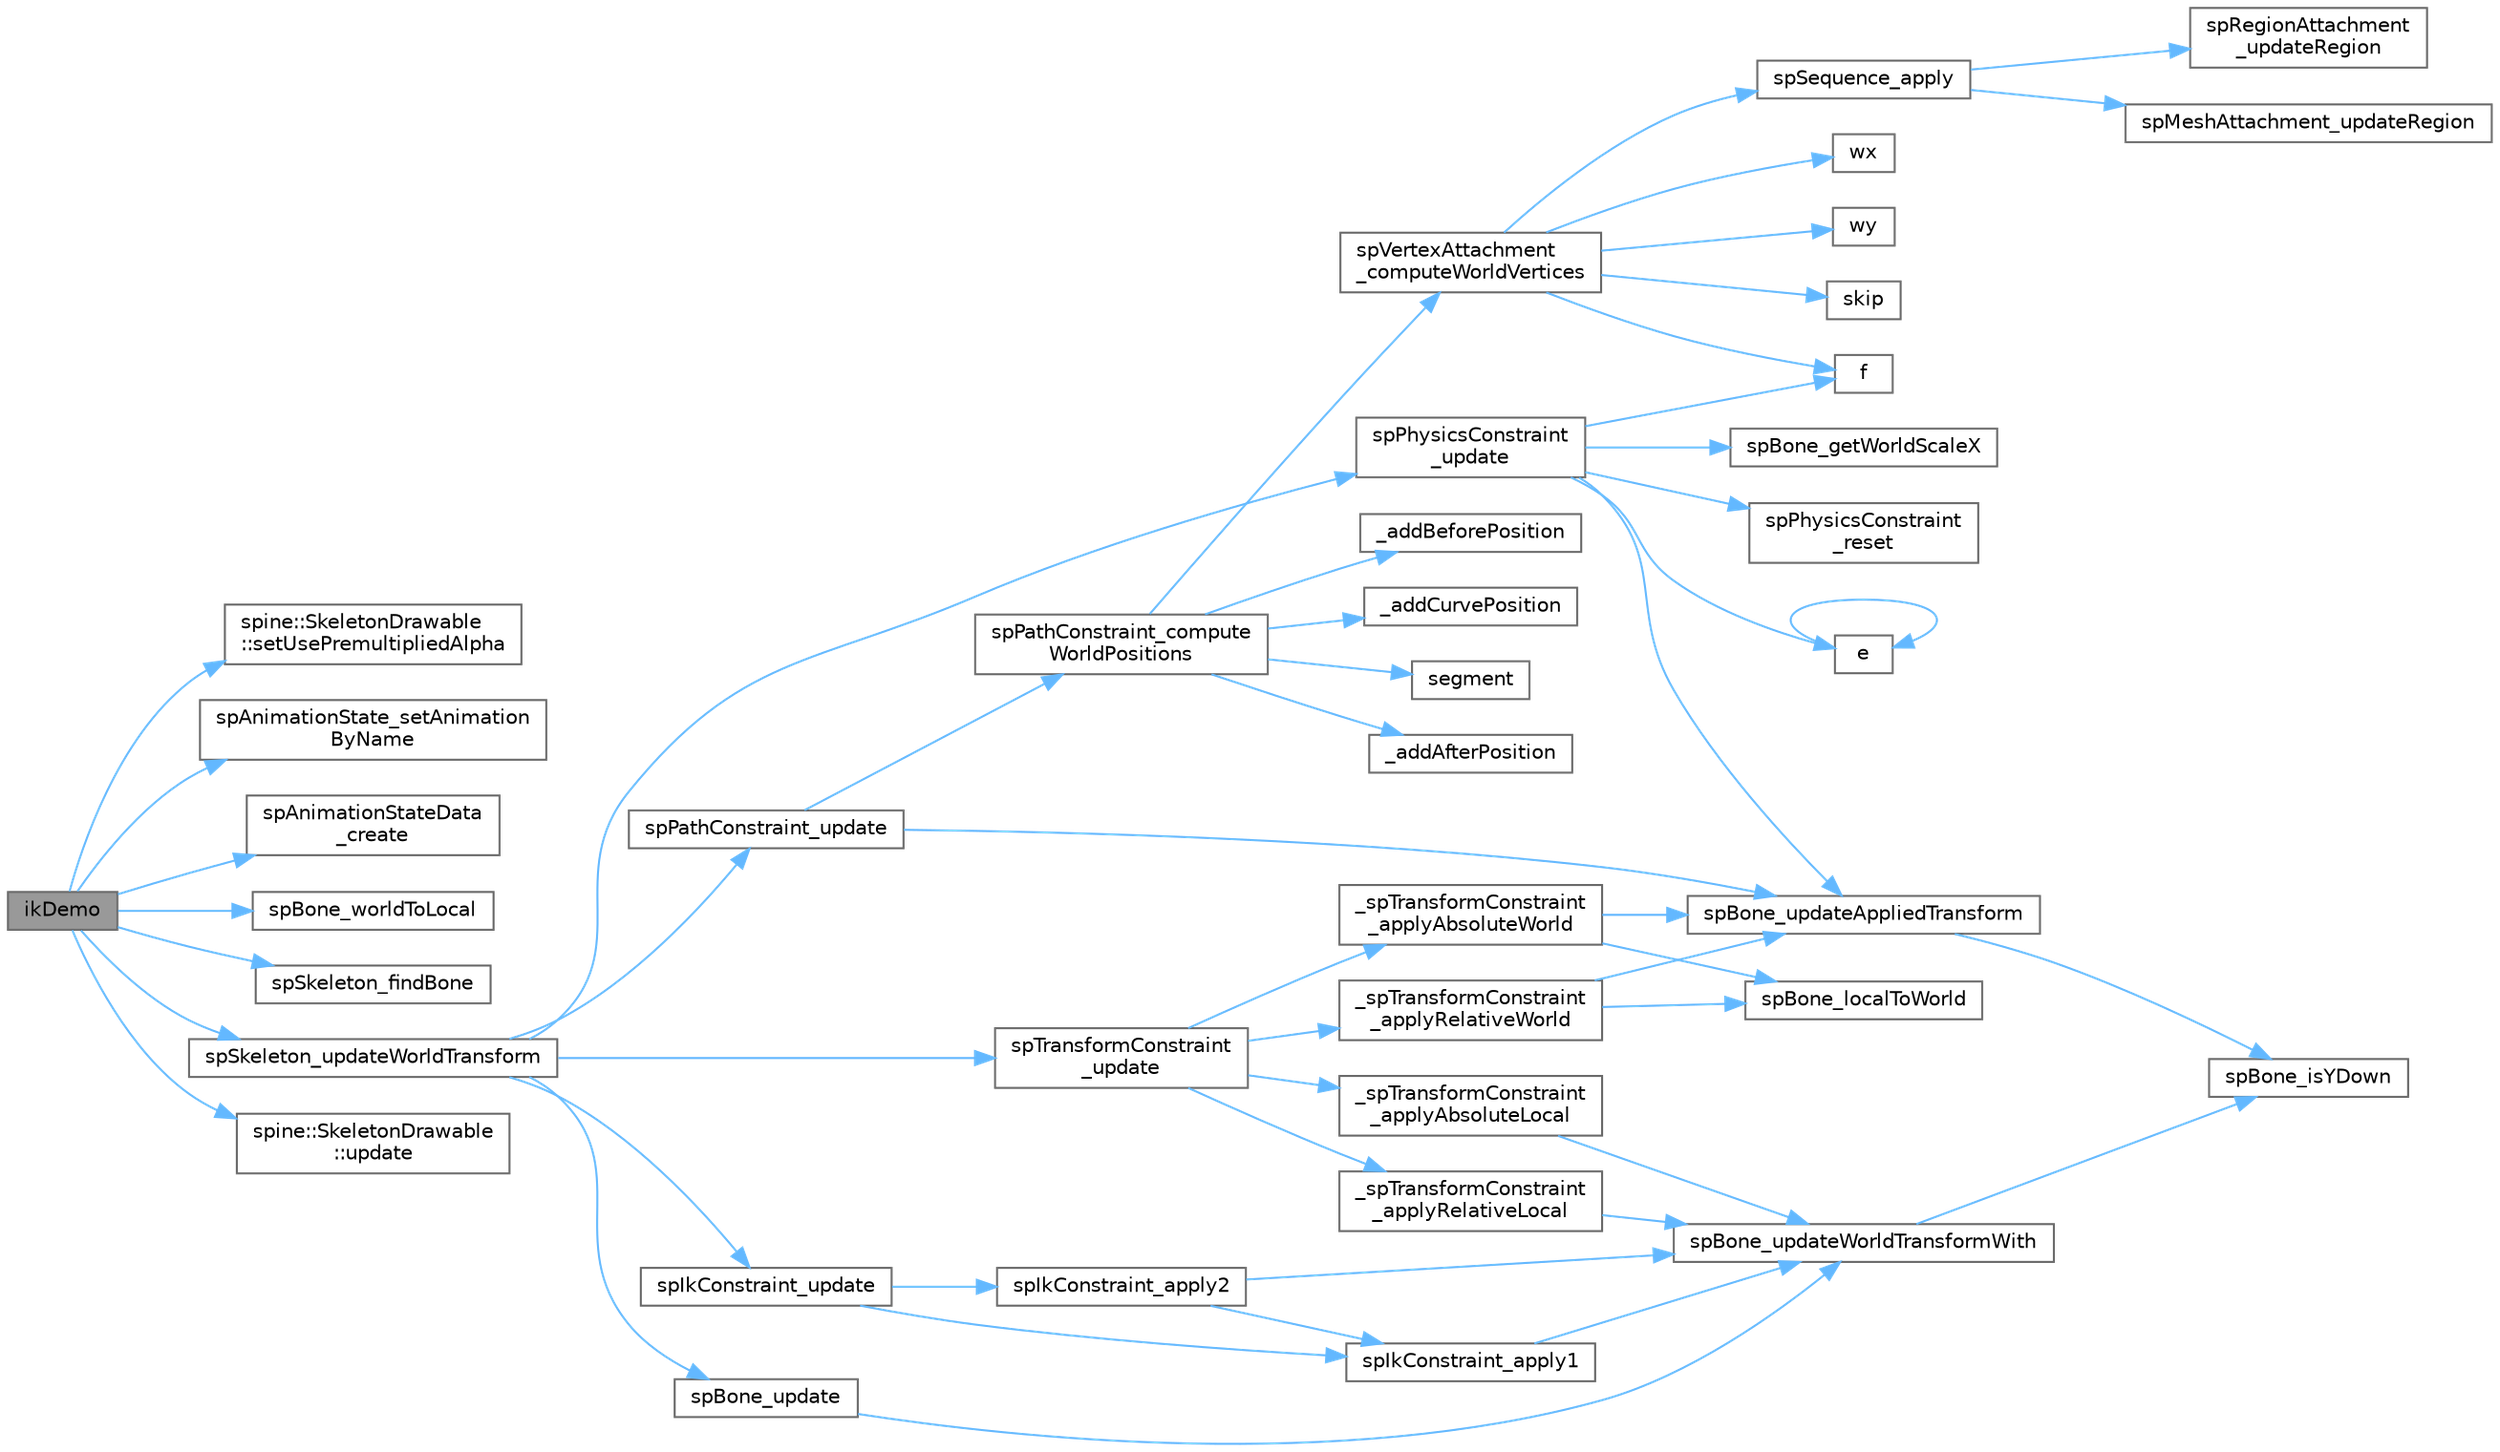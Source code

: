 digraph "ikDemo"
{
 // LATEX_PDF_SIZE
  bgcolor="transparent";
  edge [fontname=Helvetica,fontsize=10,labelfontname=Helvetica,labelfontsize=10];
  node [fontname=Helvetica,fontsize=10,shape=box,height=0.2,width=0.4];
  rankdir="LR";
  Node1 [id="Node000001",label="ikDemo",height=0.2,width=0.4,color="gray40", fillcolor="grey60", style="filled", fontcolor="black",tooltip=" "];
  Node1 -> Node2 [id="edge1_Node000001_Node000002",color="steelblue1",style="solid",tooltip=" "];
  Node2 [id="Node000002",label="spine::SkeletonDrawable\l::setUsePremultipliedAlpha",height=0.2,width=0.4,color="grey40", fillcolor="white", style="filled",URL="$classspine_1_1_skeleton_drawable.html#aa136eebfca7a00bde0039f41eeb07ddb",tooltip=" "];
  Node1 -> Node3 [id="edge2_Node000001_Node000003",color="steelblue1",style="solid",tooltip=" "];
  Node3 [id="Node000003",label="spAnimationState_setAnimation\lByName",height=0.2,width=0.4,color="grey40", fillcolor="white", style="filled",URL="$spine-c_2include_2spine_2_animation_state_8h.html#a886473af828c2ec1222f62ea8aa5e470",tooltip=" "];
  Node1 -> Node4 [id="edge3_Node000001_Node000004",color="steelblue1",style="solid",tooltip=" "];
  Node4 [id="Node000004",label="spAnimationStateData\l_create",height=0.2,width=0.4,color="grey40", fillcolor="white", style="filled",URL="$_animation_state_data_8c.html#a8c7606d99b6d3ca45a45f696191e184b",tooltip=" "];
  Node1 -> Node5 [id="edge4_Node000001_Node000005",color="steelblue1",style="solid",tooltip=" "];
  Node5 [id="Node000005",label="spBone_worldToLocal",height=0.2,width=0.4,color="grey40", fillcolor="white", style="filled",URL="$_bone_8c.html#a2ea942eb85a8b31becea0b653111f093",tooltip=" "];
  Node1 -> Node6 [id="edge5_Node000001_Node000006",color="steelblue1",style="solid",tooltip=" "];
  Node6 [id="Node000006",label="spSkeleton_findBone",height=0.2,width=0.4,color="grey40", fillcolor="white", style="filled",URL="$_skeleton_8c.html#a788c61e842be5432abf4c75c6b32371f",tooltip=" "];
  Node1 -> Node7 [id="edge6_Node000001_Node000007",color="steelblue1",style="solid",tooltip=" "];
  Node7 [id="Node000007",label="spSkeleton_updateWorldTransform",height=0.2,width=0.4,color="grey40", fillcolor="white", style="filled",URL="$_skeleton_8c.html#aacbe2c41263148e0b8e88724bd6e19a8",tooltip=" "];
  Node7 -> Node8 [id="edge7_Node000007_Node000008",color="steelblue1",style="solid",tooltip=" "];
  Node8 [id="Node000008",label="spBone_update",height=0.2,width=0.4,color="grey40", fillcolor="white", style="filled",URL="$_bone_8c.html#a96a2c03c88ccdaa90a318fbb786acaad",tooltip=" "];
  Node8 -> Node9 [id="edge8_Node000008_Node000009",color="steelblue1",style="solid",tooltip=" "];
  Node9 [id="Node000009",label="spBone_updateWorldTransformWith",height=0.2,width=0.4,color="grey40", fillcolor="white", style="filled",URL="$_bone_8c.html#afedc4f5005317b2f7f2716f37fbaee7b",tooltip=" "];
  Node9 -> Node10 [id="edge9_Node000009_Node000010",color="steelblue1",style="solid",tooltip=" "];
  Node10 [id="Node000010",label="spBone_isYDown",height=0.2,width=0.4,color="grey40", fillcolor="white", style="filled",URL="$_bone_8c.html#a2c6d47c80ff07ad35e7f3bcb0ae4ae82",tooltip=" "];
  Node7 -> Node11 [id="edge10_Node000007_Node000011",color="steelblue1",style="solid",tooltip=" "];
  Node11 [id="Node000011",label="spIkConstraint_update",height=0.2,width=0.4,color="grey40", fillcolor="white", style="filled",URL="$_ik_constraint_8c.html#ae1ee5ccd8d827f7c377f2597775b912b",tooltip=" "];
  Node11 -> Node12 [id="edge11_Node000011_Node000012",color="steelblue1",style="solid",tooltip=" "];
  Node12 [id="Node000012",label="spIkConstraint_apply1",height=0.2,width=0.4,color="grey40", fillcolor="white", style="filled",URL="$_ik_constraint_8c.html#aaf9ab4c81e03e59b2583070360e9643c",tooltip=" "];
  Node12 -> Node9 [id="edge12_Node000012_Node000009",color="steelblue1",style="solid",tooltip=" "];
  Node11 -> Node13 [id="edge13_Node000011_Node000013",color="steelblue1",style="solid",tooltip=" "];
  Node13 [id="Node000013",label="spIkConstraint_apply2",height=0.2,width=0.4,color="grey40", fillcolor="white", style="filled",URL="$_ik_constraint_8c.html#a7b745ed0199a1f514b8d1e54f357e476",tooltip=" "];
  Node13 -> Node9 [id="edge14_Node000013_Node000009",color="steelblue1",style="solid",tooltip=" "];
  Node13 -> Node12 [id="edge15_Node000013_Node000012",color="steelblue1",style="solid",tooltip=" "];
  Node7 -> Node14 [id="edge16_Node000007_Node000014",color="steelblue1",style="solid",tooltip=" "];
  Node14 [id="Node000014",label="spPathConstraint_update",height=0.2,width=0.4,color="grey40", fillcolor="white", style="filled",URL="$_path_constraint_8c.html#ab89d8c228a139da6ec1847798ae02883",tooltip=" "];
  Node14 -> Node15 [id="edge17_Node000014_Node000015",color="steelblue1",style="solid",tooltip=" "];
  Node15 [id="Node000015",label="spBone_updateAppliedTransform",height=0.2,width=0.4,color="grey40", fillcolor="white", style="filled",URL="$_bone_8c.html#a6520232f8507778775da80541e6a25db",tooltip=" "];
  Node15 -> Node10 [id="edge18_Node000015_Node000010",color="steelblue1",style="solid",tooltip=" "];
  Node14 -> Node16 [id="edge19_Node000014_Node000016",color="steelblue1",style="solid",tooltip=" "];
  Node16 [id="Node000016",label="spPathConstraint_compute\lWorldPositions",height=0.2,width=0.4,color="grey40", fillcolor="white", style="filled",URL="$_path_constraint_8c.html#a59154d9596b6b56b475a33a83af3f1e3",tooltip=" "];
  Node16 -> Node17 [id="edge20_Node000016_Node000017",color="steelblue1",style="solid",tooltip=" "];
  Node17 [id="Node000017",label="_addAfterPosition",height=0.2,width=0.4,color="grey40", fillcolor="white", style="filled",URL="$_path_constraint_8c.html#a2f8afd75f1530be11555ba91037027e7",tooltip=" "];
  Node16 -> Node18 [id="edge21_Node000016_Node000018",color="steelblue1",style="solid",tooltip=" "];
  Node18 [id="Node000018",label="_addBeforePosition",height=0.2,width=0.4,color="grey40", fillcolor="white", style="filled",URL="$_path_constraint_8c.html#a2b9964acfb4ca0afcbeb173495c01de1",tooltip=" "];
  Node16 -> Node19 [id="edge22_Node000016_Node000019",color="steelblue1",style="solid",tooltip=" "];
  Node19 [id="Node000019",label="_addCurvePosition",height=0.2,width=0.4,color="grey40", fillcolor="white", style="filled",URL="$_path_constraint_8c.html#a58e5158bf0ce2b1406e1918b0d6bc54d",tooltip=" "];
  Node16 -> Node20 [id="edge23_Node000016_Node000020",color="steelblue1",style="solid",tooltip=" "];
  Node20 [id="Node000020",label="segment",height=0.2,width=0.4,color="grey40", fillcolor="white", style="filled",URL="$_block_methods_8h.html#a3c8d2bfe6f857a2a270b78759487e3a8",tooltip="This is the const version of segment(Index,Index)."];
  Node16 -> Node21 [id="edge24_Node000016_Node000021",color="steelblue1",style="solid",tooltip=" "];
  Node21 [id="Node000021",label="spVertexAttachment\l_computeWorldVertices",height=0.2,width=0.4,color="grey40", fillcolor="white", style="filled",URL="$_vertex_attachment_8c.html#a4c78e6d9e293a164fd3b259fd1770485",tooltip=" "];
  Node21 -> Node22 [id="edge25_Node000021_Node000022",color="steelblue1",style="solid",tooltip=" "];
  Node22 [id="Node000022",label="f",height=0.2,width=0.4,color="grey40", fillcolor="white", style="filled",URL="$cxx11__tensor__map_8cpp.html#a7f507fea02198f6cb81c86640c7b1a4e",tooltip=" "];
  Node21 -> Node23 [id="edge26_Node000021_Node000023",color="steelblue1",style="solid",tooltip=" "];
  Node23 [id="Node000023",label="skip",height=0.2,width=0.4,color="grey40", fillcolor="white", style="filled",URL="$_json_8c.html#af38ca32489aef093745b4eb4673c64f3",tooltip=" "];
  Node21 -> Node24 [id="edge27_Node000021_Node000024",color="steelblue1",style="solid",tooltip=" "];
  Node24 [id="Node000024",label="spSequence_apply",height=0.2,width=0.4,color="grey40", fillcolor="white", style="filled",URL="$_sequence_8c.html#ac172b2a1a394b8d9c2620feb1db7814e",tooltip=" "];
  Node24 -> Node25 [id="edge28_Node000024_Node000025",color="steelblue1",style="solid",tooltip=" "];
  Node25 [id="Node000025",label="spMeshAttachment_updateRegion",height=0.2,width=0.4,color="grey40", fillcolor="white", style="filled",URL="$_mesh_attachment_8c.html#adc9fc4a1152b194678a4e43003f64370",tooltip=" "];
  Node24 -> Node26 [id="edge29_Node000024_Node000026",color="steelblue1",style="solid",tooltip=" "];
  Node26 [id="Node000026",label="spRegionAttachment\l_updateRegion",height=0.2,width=0.4,color="grey40", fillcolor="white", style="filled",URL="$_region_attachment_8c.html#a5e4264658b55d6722ec145d5efb0e190",tooltip=" "];
  Node21 -> Node27 [id="edge30_Node000021_Node000027",color="steelblue1",style="solid",tooltip=" "];
  Node27 [id="Node000027",label="wx",height=0.2,width=0.4,color="grey40", fillcolor="white", style="filled",URL="$core_2swizzle__4_8inl_8h.html#a66b224ccf5684dc3346b689ce492bd2b",tooltip=" "];
  Node21 -> Node28 [id="edge31_Node000021_Node000028",color="steelblue1",style="solid",tooltip=" "];
  Node28 [id="Node000028",label="wy",height=0.2,width=0.4,color="grey40", fillcolor="white", style="filled",URL="$core_2swizzle__4_8inl_8h.html#a5bed73816e9fcf9d6ef3a2f833971b47",tooltip=" "];
  Node7 -> Node29 [id="edge32_Node000007_Node000029",color="steelblue1",style="solid",tooltip=" "];
  Node29 [id="Node000029",label="spPhysicsConstraint\l_update",height=0.2,width=0.4,color="grey40", fillcolor="white", style="filled",URL="$_physics_constraint_8c.html#aae7a7d39f255286177b2fe6a9fb3514d",tooltip=" "];
  Node29 -> Node30 [id="edge33_Node000029_Node000030",color="steelblue1",style="solid",tooltip=" "];
  Node30 [id="Node000030",label="e",height=0.2,width=0.4,color="grey40", fillcolor="white", style="filled",URL="$_cwise__array__power__array_8cpp.html#a9cb86ff854760bf91a154f2724a9101d",tooltip=" "];
  Node30 -> Node30 [id="edge34_Node000030_Node000030",color="steelblue1",style="solid",tooltip=" "];
  Node29 -> Node22 [id="edge35_Node000029_Node000022",color="steelblue1",style="solid",tooltip=" "];
  Node29 -> Node31 [id="edge36_Node000029_Node000031",color="steelblue1",style="solid",tooltip=" "];
  Node31 [id="Node000031",label="spBone_getWorldScaleX",height=0.2,width=0.4,color="grey40", fillcolor="white", style="filled",URL="$_bone_8c.html#a5992a9ff17d1a56c677ae139027042c5",tooltip=" "];
  Node29 -> Node15 [id="edge37_Node000029_Node000015",color="steelblue1",style="solid",tooltip=" "];
  Node29 -> Node32 [id="edge38_Node000029_Node000032",color="steelblue1",style="solid",tooltip=" "];
  Node32 [id="Node000032",label="spPhysicsConstraint\l_reset",height=0.2,width=0.4,color="grey40", fillcolor="white", style="filled",URL="$_physics_constraint_8c.html#acd36432fd3f82d9332b48debd7356f9c",tooltip=" "];
  Node7 -> Node33 [id="edge39_Node000007_Node000033",color="steelblue1",style="solid",tooltip=" "];
  Node33 [id="Node000033",label="spTransformConstraint\l_update",height=0.2,width=0.4,color="grey40", fillcolor="white", style="filled",URL="$_transform_constraint_8c.html#a902d99912b8b62293df2082fd45a5a6b",tooltip=" "];
  Node33 -> Node34 [id="edge40_Node000033_Node000034",color="steelblue1",style="solid",tooltip=" "];
  Node34 [id="Node000034",label="_spTransformConstraint\l_applyAbsoluteLocal",height=0.2,width=0.4,color="grey40", fillcolor="white", style="filled",URL="$_transform_constraint_8c.html#a46c05ebffe0e61b7fc3e4f7049b120b6",tooltip=" "];
  Node34 -> Node9 [id="edge41_Node000034_Node000009",color="steelblue1",style="solid",tooltip=" "];
  Node33 -> Node35 [id="edge42_Node000033_Node000035",color="steelblue1",style="solid",tooltip=" "];
  Node35 [id="Node000035",label="_spTransformConstraint\l_applyAbsoluteWorld",height=0.2,width=0.4,color="grey40", fillcolor="white", style="filled",URL="$_transform_constraint_8c.html#a073c0a1079fcc35016588c63b4f1b0c3",tooltip=" "];
  Node35 -> Node36 [id="edge43_Node000035_Node000036",color="steelblue1",style="solid",tooltip=" "];
  Node36 [id="Node000036",label="spBone_localToWorld",height=0.2,width=0.4,color="grey40", fillcolor="white", style="filled",URL="$_bone_8c.html#a24973a948e5817695b577e7a8be2a881",tooltip=" "];
  Node35 -> Node15 [id="edge44_Node000035_Node000015",color="steelblue1",style="solid",tooltip=" "];
  Node33 -> Node37 [id="edge45_Node000033_Node000037",color="steelblue1",style="solid",tooltip=" "];
  Node37 [id="Node000037",label="_spTransformConstraint\l_applyRelativeLocal",height=0.2,width=0.4,color="grey40", fillcolor="white", style="filled",URL="$_transform_constraint_8c.html#aad29043b137a84e78964b4d2f8f4e2ee",tooltip=" "];
  Node37 -> Node9 [id="edge46_Node000037_Node000009",color="steelblue1",style="solid",tooltip=" "];
  Node33 -> Node38 [id="edge47_Node000033_Node000038",color="steelblue1",style="solid",tooltip=" "];
  Node38 [id="Node000038",label="_spTransformConstraint\l_applyRelativeWorld",height=0.2,width=0.4,color="grey40", fillcolor="white", style="filled",URL="$_transform_constraint_8c.html#a5f1e421499213665cf5dbe49c0e9cbc1",tooltip=" "];
  Node38 -> Node36 [id="edge48_Node000038_Node000036",color="steelblue1",style="solid",tooltip=" "];
  Node38 -> Node15 [id="edge49_Node000038_Node000015",color="steelblue1",style="solid",tooltip=" "];
  Node1 -> Node39 [id="edge50_Node000001_Node000039",color="steelblue1",style="solid",tooltip=" "];
  Node39 [id="Node000039",label="spine::SkeletonDrawable\l::update",height=0.2,width=0.4,color="grey40", fillcolor="white", style="filled",URL="$classspine_1_1_skeleton_drawable.html#a75a01a182c7932adb11a0147d4646717",tooltip=" "];
}
